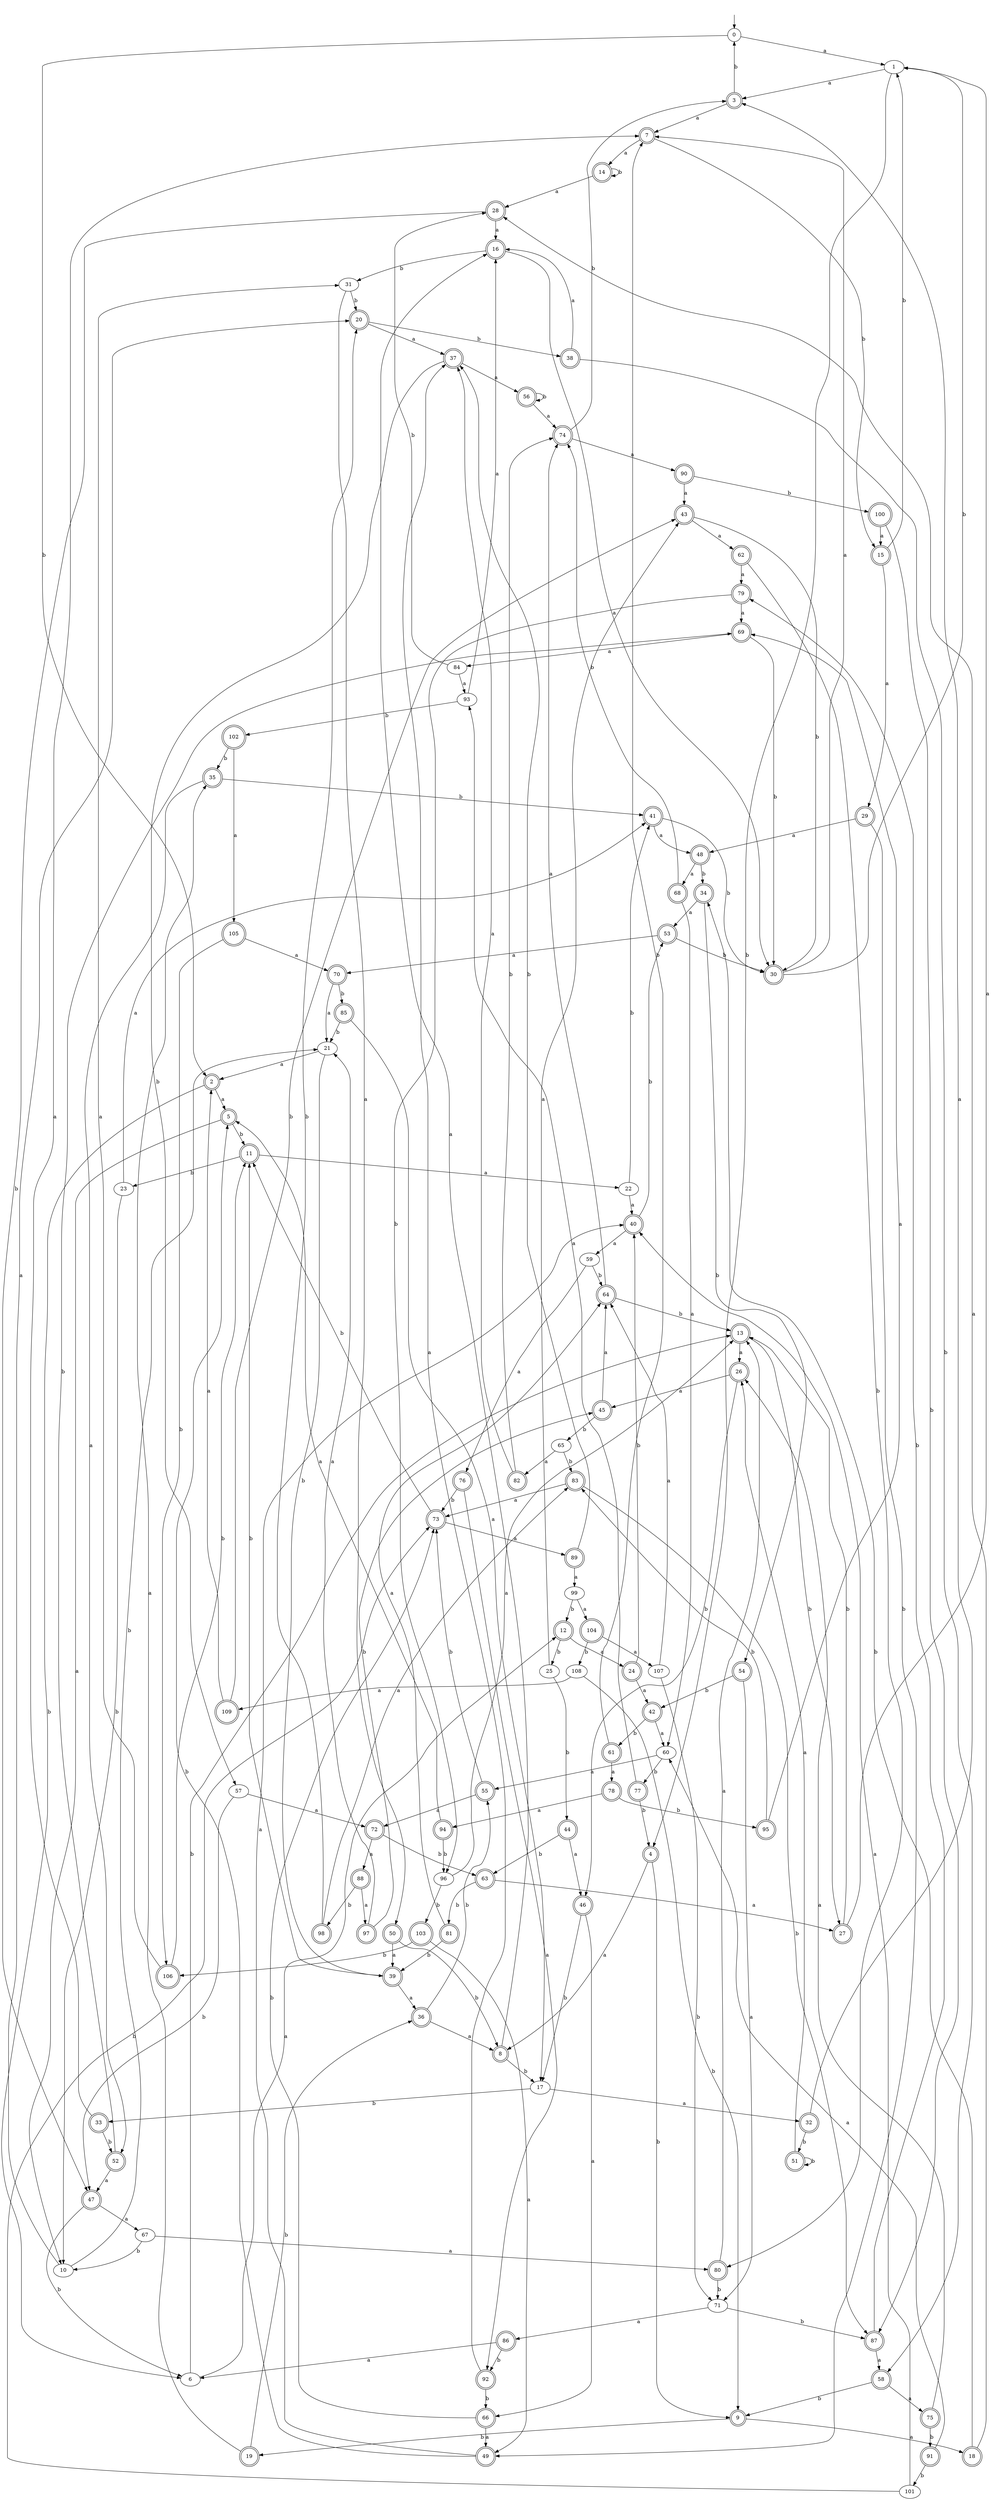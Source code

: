 digraph RandomDFA {
  __start0 [label="", shape=none];
  __start0 -> 0 [label=""];
  0 [shape=circle]
  0 -> 1 [label="a"]
  0 -> 2 [label="b"]
  1
  1 -> 3 [label="a"]
  1 -> 4 [label="b"]
  2 [shape=doublecircle]
  2 -> 5 [label="a"]
  2 -> 6 [label="b"]
  3 [shape=doublecircle]
  3 -> 7 [label="a"]
  3 -> 0 [label="b"]
  4 [shape=doublecircle]
  4 -> 8 [label="a"]
  4 -> 9 [label="b"]
  5 [shape=doublecircle]
  5 -> 10 [label="a"]
  5 -> 11 [label="b"]
  6
  6 -> 12 [label="a"]
  6 -> 13 [label="b"]
  7 [shape=doublecircle]
  7 -> 14 [label="a"]
  7 -> 15 [label="b"]
  8 [shape=doublecircle]
  8 -> 16 [label="a"]
  8 -> 17 [label="b"]
  9 [shape=doublecircle]
  9 -> 18 [label="a"]
  9 -> 19 [label="b"]
  10
  10 -> 20 [label="a"]
  10 -> 21 [label="b"]
  11 [shape=doublecircle]
  11 -> 22 [label="a"]
  11 -> 23 [label="b"]
  12 [shape=doublecircle]
  12 -> 24 [label="a"]
  12 -> 25 [label="b"]
  13 [shape=doublecircle]
  13 -> 26 [label="a"]
  13 -> 27 [label="b"]
  14 [shape=doublecircle]
  14 -> 28 [label="a"]
  14 -> 14 [label="b"]
  15 [shape=doublecircle]
  15 -> 29 [label="a"]
  15 -> 1 [label="b"]
  16 [shape=doublecircle]
  16 -> 30 [label="a"]
  16 -> 31 [label="b"]
  17
  17 -> 32 [label="a"]
  17 -> 33 [label="b"]
  18 [shape=doublecircle]
  18 -> 28 [label="a"]
  18 -> 34 [label="b"]
  19 [shape=doublecircle]
  19 -> 35 [label="a"]
  19 -> 36 [label="b"]
  20 [shape=doublecircle]
  20 -> 37 [label="a"]
  20 -> 38 [label="b"]
  21
  21 -> 2 [label="a"]
  21 -> 39 [label="b"]
  22
  22 -> 40 [label="a"]
  22 -> 41 [label="b"]
  23
  23 -> 41 [label="a"]
  23 -> 10 [label="b"]
  24 [shape=doublecircle]
  24 -> 42 [label="a"]
  24 -> 40 [label="b"]
  25
  25 -> 43 [label="a"]
  25 -> 44 [label="b"]
  26 [shape=doublecircle]
  26 -> 45 [label="a"]
  26 -> 46 [label="b"]
  27 [shape=doublecircle]
  27 -> 1 [label="a"]
  27 -> 13 [label="b"]
  28 [shape=doublecircle]
  28 -> 16 [label="a"]
  28 -> 47 [label="b"]
  29 [shape=doublecircle]
  29 -> 48 [label="a"]
  29 -> 49 [label="b"]
  30 [shape=doublecircle]
  30 -> 7 [label="a"]
  30 -> 1 [label="b"]
  31
  31 -> 50 [label="a"]
  31 -> 20 [label="b"]
  32 [shape=doublecircle]
  32 -> 3 [label="a"]
  32 -> 51 [label="b"]
  33 [shape=doublecircle]
  33 -> 7 [label="a"]
  33 -> 52 [label="b"]
  34 [shape=doublecircle]
  34 -> 53 [label="a"]
  34 -> 54 [label="b"]
  35 [shape=doublecircle]
  35 -> 52 [label="a"]
  35 -> 41 [label="b"]
  36 [shape=doublecircle]
  36 -> 8 [label="a"]
  36 -> 55 [label="b"]
  37 [shape=doublecircle]
  37 -> 56 [label="a"]
  37 -> 57 [label="b"]
  38 [shape=doublecircle]
  38 -> 16 [label="a"]
  38 -> 58 [label="b"]
  39 [shape=doublecircle]
  39 -> 36 [label="a"]
  39 -> 11 [label="b"]
  40 [shape=doublecircle]
  40 -> 59 [label="a"]
  40 -> 53 [label="b"]
  41 [shape=doublecircle]
  41 -> 48 [label="a"]
  41 -> 30 [label="b"]
  42 [shape=doublecircle]
  42 -> 60 [label="a"]
  42 -> 61 [label="b"]
  43 [shape=doublecircle]
  43 -> 62 [label="a"]
  43 -> 30 [label="b"]
  44 [shape=doublecircle]
  44 -> 46 [label="a"]
  44 -> 63 [label="b"]
  45 [shape=doublecircle]
  45 -> 64 [label="a"]
  45 -> 65 [label="b"]
  46 [shape=doublecircle]
  46 -> 66 [label="a"]
  46 -> 17 [label="b"]
  47 [shape=doublecircle]
  47 -> 67 [label="a"]
  47 -> 6 [label="b"]
  48 [shape=doublecircle]
  48 -> 68 [label="a"]
  48 -> 34 [label="b"]
  49 [shape=doublecircle]
  49 -> 40 [label="a"]
  49 -> 5 [label="b"]
  50 [shape=doublecircle]
  50 -> 39 [label="a"]
  50 -> 8 [label="b"]
  51 [shape=doublecircle]
  51 -> 26 [label="a"]
  51 -> 51 [label="b"]
  52 [shape=doublecircle]
  52 -> 47 [label="a"]
  52 -> 69 [label="b"]
  53 [shape=doublecircle]
  53 -> 70 [label="a"]
  53 -> 30 [label="b"]
  54 [shape=doublecircle]
  54 -> 71 [label="a"]
  54 -> 42 [label="b"]
  55 [shape=doublecircle]
  55 -> 72 [label="a"]
  55 -> 73 [label="b"]
  56 [shape=doublecircle]
  56 -> 74 [label="a"]
  56 -> 56 [label="b"]
  57
  57 -> 72 [label="a"]
  57 -> 47 [label="b"]
  58 [shape=doublecircle]
  58 -> 75 [label="a"]
  58 -> 9 [label="b"]
  59
  59 -> 76 [label="a"]
  59 -> 64 [label="b"]
  60
  60 -> 55 [label="a"]
  60 -> 77 [label="b"]
  61 [shape=doublecircle]
  61 -> 78 [label="a"]
  61 -> 7 [label="b"]
  62 [shape=doublecircle]
  62 -> 79 [label="a"]
  62 -> 80 [label="b"]
  63 [shape=doublecircle]
  63 -> 27 [label="a"]
  63 -> 81 [label="b"]
  64 [shape=doublecircle]
  64 -> 74 [label="a"]
  64 -> 13 [label="b"]
  65
  65 -> 82 [label="a"]
  65 -> 83 [label="b"]
  66 [shape=doublecircle]
  66 -> 49 [label="a"]
  66 -> 73 [label="b"]
  67
  67 -> 80 [label="a"]
  67 -> 10 [label="b"]
  68 [shape=doublecircle]
  68 -> 60 [label="a"]
  68 -> 74 [label="b"]
  69 [shape=doublecircle]
  69 -> 84 [label="a"]
  69 -> 30 [label="b"]
  70 [shape=doublecircle]
  70 -> 21 [label="a"]
  70 -> 85 [label="b"]
  71
  71 -> 86 [label="a"]
  71 -> 87 [label="b"]
  72 [shape=doublecircle]
  72 -> 88 [label="a"]
  72 -> 63 [label="b"]
  73 [shape=doublecircle]
  73 -> 89 [label="a"]
  73 -> 11 [label="b"]
  74 [shape=doublecircle]
  74 -> 90 [label="a"]
  74 -> 3 [label="b"]
  75 [shape=doublecircle]
  75 -> 26 [label="a"]
  75 -> 91 [label="b"]
  76 [shape=doublecircle]
  76 -> 92 [label="a"]
  76 -> 73 [label="b"]
  77 [shape=doublecircle]
  77 -> 93 [label="a"]
  77 -> 4 [label="b"]
  78 [shape=doublecircle]
  78 -> 94 [label="a"]
  78 -> 95 [label="b"]
  79 [shape=doublecircle]
  79 -> 69 [label="a"]
  79 -> 96 [label="b"]
  80 [shape=doublecircle]
  80 -> 13 [label="a"]
  80 -> 71 [label="b"]
  81 [shape=doublecircle]
  81 -> 64 [label="a"]
  81 -> 39 [label="b"]
  82 [shape=doublecircle]
  82 -> 37 [label="a"]
  82 -> 74 [label="b"]
  83 [shape=doublecircle]
  83 -> 73 [label="a"]
  83 -> 87 [label="b"]
  84
  84 -> 93 [label="a"]
  84 -> 28 [label="b"]
  85 [shape=doublecircle]
  85 -> 17 [label="a"]
  85 -> 21 [label="b"]
  86 [shape=doublecircle]
  86 -> 6 [label="a"]
  86 -> 92 [label="b"]
  87 [shape=doublecircle]
  87 -> 58 [label="a"]
  87 -> 79 [label="b"]
  88 [shape=doublecircle]
  88 -> 97 [label="a"]
  88 -> 98 [label="b"]
  89 [shape=doublecircle]
  89 -> 99 [label="a"]
  89 -> 37 [label="b"]
  90 [shape=doublecircle]
  90 -> 43 [label="a"]
  90 -> 100 [label="b"]
  91 [shape=doublecircle]
  91 -> 60 [label="a"]
  91 -> 101 [label="b"]
  92 [shape=doublecircle]
  92 -> 37 [label="a"]
  92 -> 66 [label="b"]
  93
  93 -> 16 [label="a"]
  93 -> 102 [label="b"]
  94 [shape=doublecircle]
  94 -> 5 [label="a"]
  94 -> 96 [label="b"]
  95 [shape=doublecircle]
  95 -> 69 [label="a"]
  95 -> 83 [label="b"]
  96
  96 -> 13 [label="a"]
  96 -> 103 [label="b"]
  97 [shape=doublecircle]
  97 -> 21 [label="a"]
  97 -> 45 [label="b"]
  98 [shape=doublecircle]
  98 -> 83 [label="a"]
  98 -> 20 [label="b"]
  99
  99 -> 104 [label="a"]
  99 -> 12 [label="b"]
  100 [shape=doublecircle]
  100 -> 15 [label="a"]
  100 -> 87 [label="b"]
  101
  101 -> 40 [label="a"]
  101 -> 73 [label="b"]
  102 [shape=doublecircle]
  102 -> 105 [label="a"]
  102 -> 35 [label="b"]
  103 [shape=doublecircle]
  103 -> 49 [label="a"]
  103 -> 106 [label="b"]
  104 [shape=doublecircle]
  104 -> 107 [label="a"]
  104 -> 108 [label="b"]
  105 [shape=doublecircle]
  105 -> 70 [label="a"]
  105 -> 106 [label="b"]
  106 [shape=doublecircle]
  106 -> 31 [label="a"]
  106 -> 11 [label="b"]
  107
  107 -> 64 [label="a"]
  107 -> 71 [label="b"]
  108
  108 -> 109 [label="a"]
  108 -> 9 [label="b"]
  109 [shape=doublecircle]
  109 -> 2 [label="a"]
  109 -> 43 [label="b"]
}
